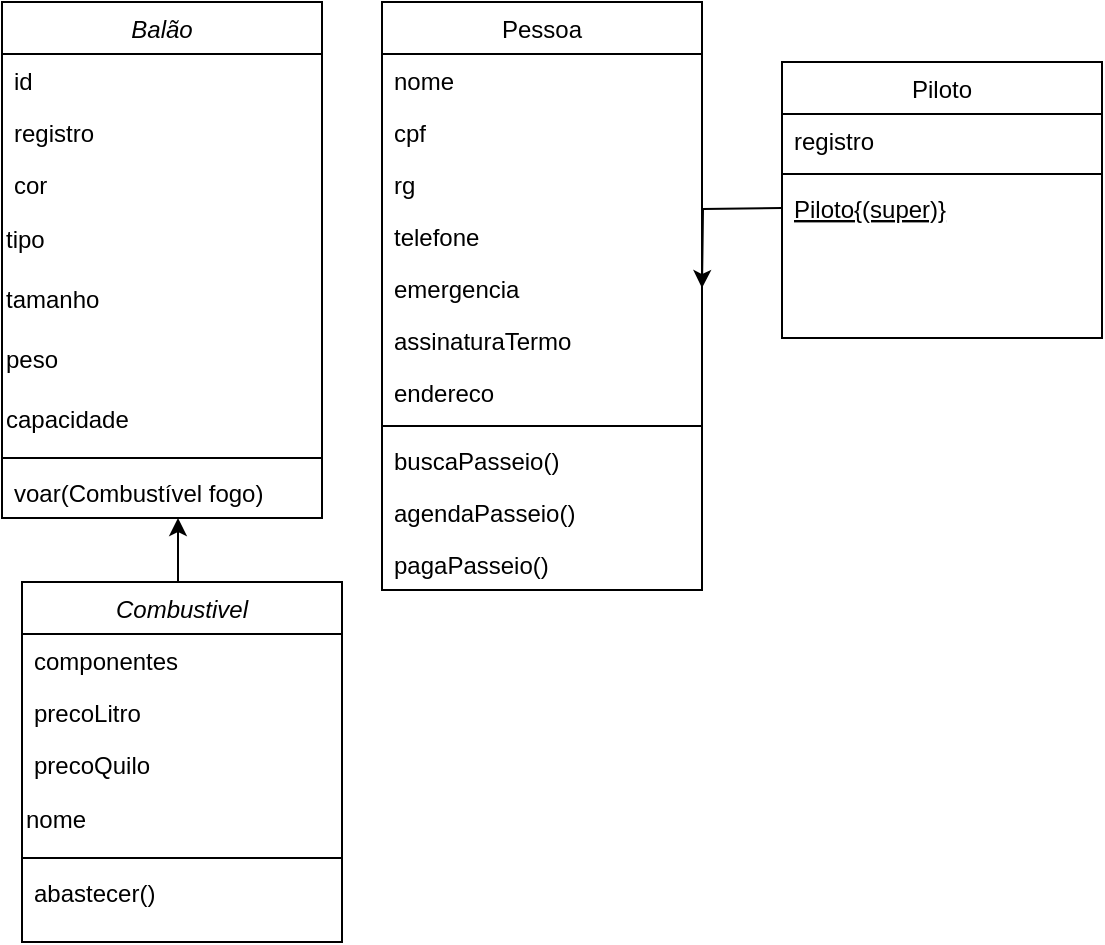 <mxfile version="21.3.7" type="github">
  <diagram id="C5RBs43oDa-KdzZeNtuy" name="Page-1">
    <mxGraphModel dx="1379" dy="796" grid="1" gridSize="10" guides="1" tooltips="1" connect="1" arrows="1" fold="1" page="1" pageScale="1" pageWidth="827" pageHeight="1169" math="0" shadow="0">
      <root>
        <mxCell id="WIyWlLk6GJQsqaUBKTNV-0" />
        <mxCell id="WIyWlLk6GJQsqaUBKTNV-1" parent="WIyWlLk6GJQsqaUBKTNV-0" />
        <mxCell id="omw5QfzUfJTrvaKRrdqx-0" value="Balão" style="swimlane;fontStyle=2;align=center;verticalAlign=top;childLayout=stackLayout;horizontal=1;startSize=26;horizontalStack=0;resizeParent=1;resizeLast=0;collapsible=1;marginBottom=0;rounded=0;shadow=0;strokeWidth=1;" vertex="1" parent="WIyWlLk6GJQsqaUBKTNV-1">
          <mxGeometry x="180" y="110" width="160" height="258" as="geometry">
            <mxRectangle x="230" y="140" width="160" height="26" as="alternateBounds" />
          </mxGeometry>
        </mxCell>
        <mxCell id="omw5QfzUfJTrvaKRrdqx-1" value="id" style="text;align=left;verticalAlign=top;spacingLeft=4;spacingRight=4;overflow=hidden;rotatable=0;points=[[0,0.5],[1,0.5]];portConstraint=eastwest;" vertex="1" parent="omw5QfzUfJTrvaKRrdqx-0">
          <mxGeometry y="26" width="160" height="26" as="geometry" />
        </mxCell>
        <mxCell id="omw5QfzUfJTrvaKRrdqx-2" value="registro" style="text;align=left;verticalAlign=top;spacingLeft=4;spacingRight=4;overflow=hidden;rotatable=0;points=[[0,0.5],[1,0.5]];portConstraint=eastwest;rounded=0;shadow=0;html=0;" vertex="1" parent="omw5QfzUfJTrvaKRrdqx-0">
          <mxGeometry y="52" width="160" height="26" as="geometry" />
        </mxCell>
        <mxCell id="omw5QfzUfJTrvaKRrdqx-3" value="cor" style="text;align=left;verticalAlign=top;spacingLeft=4;spacingRight=4;overflow=hidden;rotatable=0;points=[[0,0.5],[1,0.5]];portConstraint=eastwest;rounded=0;shadow=0;html=0;" vertex="1" parent="omw5QfzUfJTrvaKRrdqx-0">
          <mxGeometry y="78" width="160" height="26" as="geometry" />
        </mxCell>
        <mxCell id="omw5QfzUfJTrvaKRrdqx-4" value="tipo" style="text;strokeColor=none;align=left;fillColor=none;html=1;verticalAlign=middle;whiteSpace=wrap;rounded=0;" vertex="1" parent="omw5QfzUfJTrvaKRrdqx-0">
          <mxGeometry y="104" width="160" height="30" as="geometry" />
        </mxCell>
        <mxCell id="omw5QfzUfJTrvaKRrdqx-5" value="tamanho" style="text;strokeColor=none;align=left;fillColor=none;html=1;verticalAlign=middle;whiteSpace=wrap;rounded=0;" vertex="1" parent="omw5QfzUfJTrvaKRrdqx-0">
          <mxGeometry y="134" width="160" height="30" as="geometry" />
        </mxCell>
        <mxCell id="omw5QfzUfJTrvaKRrdqx-6" value="peso" style="text;strokeColor=none;align=left;fillColor=none;html=1;verticalAlign=middle;whiteSpace=wrap;rounded=0;" vertex="1" parent="omw5QfzUfJTrvaKRrdqx-0">
          <mxGeometry y="164" width="160" height="30" as="geometry" />
        </mxCell>
        <mxCell id="omw5QfzUfJTrvaKRrdqx-7" value="capacidade" style="text;strokeColor=none;align=left;fillColor=none;html=1;verticalAlign=middle;whiteSpace=wrap;rounded=0;" vertex="1" parent="omw5QfzUfJTrvaKRrdqx-0">
          <mxGeometry y="194" width="160" height="30" as="geometry" />
        </mxCell>
        <mxCell id="omw5QfzUfJTrvaKRrdqx-8" value="" style="line;html=1;strokeWidth=1;align=left;verticalAlign=middle;spacingTop=-1;spacingLeft=3;spacingRight=3;rotatable=0;labelPosition=right;points=[];portConstraint=eastwest;" vertex="1" parent="omw5QfzUfJTrvaKRrdqx-0">
          <mxGeometry y="224" width="160" height="8" as="geometry" />
        </mxCell>
        <mxCell id="omw5QfzUfJTrvaKRrdqx-9" value="voar(Combustível fogo)" style="text;align=left;verticalAlign=top;spacingLeft=4;spacingRight=4;overflow=hidden;rotatable=0;points=[[0,0.5],[1,0.5]];portConstraint=eastwest;" vertex="1" parent="omw5QfzUfJTrvaKRrdqx-0">
          <mxGeometry y="232" width="160" height="26" as="geometry" />
        </mxCell>
        <mxCell id="omw5QfzUfJTrvaKRrdqx-10" value="Pessoa" style="swimlane;fontStyle=0;align=center;verticalAlign=top;childLayout=stackLayout;horizontal=1;startSize=26;horizontalStack=0;resizeParent=1;resizeLast=0;collapsible=1;marginBottom=0;rounded=0;shadow=0;strokeWidth=1;" vertex="1" parent="WIyWlLk6GJQsqaUBKTNV-1">
          <mxGeometry x="370" y="110" width="160" height="294" as="geometry">
            <mxRectangle x="550" y="140" width="160" height="26" as="alternateBounds" />
          </mxGeometry>
        </mxCell>
        <mxCell id="omw5QfzUfJTrvaKRrdqx-11" value="nome" style="text;align=left;verticalAlign=top;spacingLeft=4;spacingRight=4;overflow=hidden;rotatable=0;points=[[0,0.5],[1,0.5]];portConstraint=eastwest;" vertex="1" parent="omw5QfzUfJTrvaKRrdqx-10">
          <mxGeometry y="26" width="160" height="26" as="geometry" />
        </mxCell>
        <mxCell id="omw5QfzUfJTrvaKRrdqx-12" value="cpf" style="text;align=left;verticalAlign=top;spacingLeft=4;spacingRight=4;overflow=hidden;rotatable=0;points=[[0,0.5],[1,0.5]];portConstraint=eastwest;rounded=0;shadow=0;html=0;" vertex="1" parent="omw5QfzUfJTrvaKRrdqx-10">
          <mxGeometry y="52" width="160" height="26" as="geometry" />
        </mxCell>
        <mxCell id="omw5QfzUfJTrvaKRrdqx-13" value="rg" style="text;align=left;verticalAlign=top;spacingLeft=4;spacingRight=4;overflow=hidden;rotatable=0;points=[[0,0.5],[1,0.5]];portConstraint=eastwest;rounded=0;shadow=0;html=0;" vertex="1" parent="omw5QfzUfJTrvaKRrdqx-10">
          <mxGeometry y="78" width="160" height="26" as="geometry" />
        </mxCell>
        <mxCell id="omw5QfzUfJTrvaKRrdqx-14" value="telefone" style="text;align=left;verticalAlign=top;spacingLeft=4;spacingRight=4;overflow=hidden;rotatable=0;points=[[0,0.5],[1,0.5]];portConstraint=eastwest;rounded=0;shadow=0;html=0;" vertex="1" parent="omw5QfzUfJTrvaKRrdqx-10">
          <mxGeometry y="104" width="160" height="26" as="geometry" />
        </mxCell>
        <mxCell id="omw5QfzUfJTrvaKRrdqx-15" value="emergencia" style="text;align=left;verticalAlign=top;spacingLeft=4;spacingRight=4;overflow=hidden;rotatable=0;points=[[0,0.5],[1,0.5]];portConstraint=eastwest;rounded=0;shadow=0;html=0;" vertex="1" parent="omw5QfzUfJTrvaKRrdqx-10">
          <mxGeometry y="130" width="160" height="26" as="geometry" />
        </mxCell>
        <mxCell id="omw5QfzUfJTrvaKRrdqx-16" value="assinaturaTermo" style="text;align=left;verticalAlign=top;spacingLeft=4;spacingRight=4;overflow=hidden;rotatable=0;points=[[0,0.5],[1,0.5]];portConstraint=eastwest;rounded=0;shadow=0;html=0;" vertex="1" parent="omw5QfzUfJTrvaKRrdqx-10">
          <mxGeometry y="156" width="160" height="26" as="geometry" />
        </mxCell>
        <mxCell id="omw5QfzUfJTrvaKRrdqx-17" value="endereco" style="text;align=left;verticalAlign=top;spacingLeft=4;spacingRight=4;overflow=hidden;rotatable=0;points=[[0,0.5],[1,0.5]];portConstraint=eastwest;rounded=0;shadow=0;html=0;" vertex="1" parent="omw5QfzUfJTrvaKRrdqx-10">
          <mxGeometry y="182" width="160" height="26" as="geometry" />
        </mxCell>
        <mxCell id="omw5QfzUfJTrvaKRrdqx-18" value="" style="line;html=1;strokeWidth=1;align=left;verticalAlign=middle;spacingTop=-1;spacingLeft=3;spacingRight=3;rotatable=0;labelPosition=right;points=[];portConstraint=eastwest;" vertex="1" parent="omw5QfzUfJTrvaKRrdqx-10">
          <mxGeometry y="208" width="160" height="8" as="geometry" />
        </mxCell>
        <mxCell id="omw5QfzUfJTrvaKRrdqx-19" value="buscaPasseio()" style="text;align=left;verticalAlign=top;spacingLeft=4;spacingRight=4;overflow=hidden;rotatable=0;points=[[0,0.5],[1,0.5]];portConstraint=eastwest;" vertex="1" parent="omw5QfzUfJTrvaKRrdqx-10">
          <mxGeometry y="216" width="160" height="26" as="geometry" />
        </mxCell>
        <mxCell id="omw5QfzUfJTrvaKRrdqx-20" value="agendaPasseio()" style="text;align=left;verticalAlign=top;spacingLeft=4;spacingRight=4;overflow=hidden;rotatable=0;points=[[0,0.5],[1,0.5]];portConstraint=eastwest;rounded=0;shadow=0;html=0;" vertex="1" parent="omw5QfzUfJTrvaKRrdqx-10">
          <mxGeometry y="242" width="160" height="26" as="geometry" />
        </mxCell>
        <mxCell id="omw5QfzUfJTrvaKRrdqx-21" value="pagaPasseio()" style="text;align=left;verticalAlign=top;spacingLeft=4;spacingRight=4;overflow=hidden;rotatable=0;points=[[0,0.5],[1,0.5]];portConstraint=eastwest;" vertex="1" parent="omw5QfzUfJTrvaKRrdqx-10">
          <mxGeometry y="268" width="160" height="26" as="geometry" />
        </mxCell>
        <mxCell id="omw5QfzUfJTrvaKRrdqx-22" value="" style="edgeStyle=orthogonalEdgeStyle;rounded=0;orthogonalLoop=1;jettySize=auto;html=1;" edge="1" parent="WIyWlLk6GJQsqaUBKTNV-1">
          <mxGeometry relative="1" as="geometry">
            <mxPoint x="570" y="213" as="sourcePoint" />
            <mxPoint x="530" y="253" as="targetPoint" />
          </mxGeometry>
        </mxCell>
        <mxCell id="omw5QfzUfJTrvaKRrdqx-23" value="Piloto" style="swimlane;fontStyle=0;align=center;verticalAlign=top;childLayout=stackLayout;horizontal=1;startSize=26;horizontalStack=0;resizeParent=1;resizeLast=0;collapsible=1;marginBottom=0;rounded=0;shadow=0;strokeWidth=1;" vertex="1" parent="WIyWlLk6GJQsqaUBKTNV-1">
          <mxGeometry x="570" y="140" width="160" height="138" as="geometry">
            <mxRectangle x="130" y="380" width="160" height="26" as="alternateBounds" />
          </mxGeometry>
        </mxCell>
        <mxCell id="omw5QfzUfJTrvaKRrdqx-24" value="registro" style="text;align=left;verticalAlign=top;spacingLeft=4;spacingRight=4;overflow=hidden;rotatable=0;points=[[0,0.5],[1,0.5]];portConstraint=eastwest;" vertex="1" parent="omw5QfzUfJTrvaKRrdqx-23">
          <mxGeometry y="26" width="160" height="26" as="geometry" />
        </mxCell>
        <mxCell id="omw5QfzUfJTrvaKRrdqx-25" value="" style="line;html=1;strokeWidth=1;align=left;verticalAlign=middle;spacingTop=-1;spacingLeft=3;spacingRight=3;rotatable=0;labelPosition=right;points=[];portConstraint=eastwest;" vertex="1" parent="omw5QfzUfJTrvaKRrdqx-23">
          <mxGeometry y="52" width="160" height="8" as="geometry" />
        </mxCell>
        <mxCell id="omw5QfzUfJTrvaKRrdqx-26" value="Piloto{(super)}" style="text;align=left;verticalAlign=top;spacingLeft=4;spacingRight=4;overflow=hidden;rotatable=0;points=[[0,0.5],[1,0.5]];portConstraint=eastwest;fontStyle=4" vertex="1" parent="omw5QfzUfJTrvaKRrdqx-23">
          <mxGeometry y="60" width="160" height="26" as="geometry" />
        </mxCell>
        <mxCell id="omw5QfzUfJTrvaKRrdqx-37" style="edgeStyle=orthogonalEdgeStyle;rounded=0;orthogonalLoop=1;jettySize=auto;html=1;exitX=0.5;exitY=0;exitDx=0;exitDy=0;entryX=0.55;entryY=1;entryDx=0;entryDy=0;entryPerimeter=0;" edge="1" parent="WIyWlLk6GJQsqaUBKTNV-1" source="omw5QfzUfJTrvaKRrdqx-27" target="omw5QfzUfJTrvaKRrdqx-9">
          <mxGeometry relative="1" as="geometry" />
        </mxCell>
        <mxCell id="omw5QfzUfJTrvaKRrdqx-27" value="Combustivel" style="swimlane;fontStyle=2;align=center;verticalAlign=top;childLayout=stackLayout;horizontal=1;startSize=26;horizontalStack=0;resizeParent=1;resizeLast=0;collapsible=1;marginBottom=0;rounded=0;shadow=0;strokeWidth=1;" vertex="1" parent="WIyWlLk6GJQsqaUBKTNV-1">
          <mxGeometry x="190" y="400" width="160" height="180" as="geometry">
            <mxRectangle x="230" y="140" width="160" height="26" as="alternateBounds" />
          </mxGeometry>
        </mxCell>
        <mxCell id="omw5QfzUfJTrvaKRrdqx-28" value="componentes" style="text;align=left;verticalAlign=top;spacingLeft=4;spacingRight=4;overflow=hidden;rotatable=0;points=[[0,0.5],[1,0.5]];portConstraint=eastwest;" vertex="1" parent="omw5QfzUfJTrvaKRrdqx-27">
          <mxGeometry y="26" width="160" height="26" as="geometry" />
        </mxCell>
        <mxCell id="omw5QfzUfJTrvaKRrdqx-29" value="precoLitro" style="text;align=left;verticalAlign=top;spacingLeft=4;spacingRight=4;overflow=hidden;rotatable=0;points=[[0,0.5],[1,0.5]];portConstraint=eastwest;rounded=0;shadow=0;html=0;" vertex="1" parent="omw5QfzUfJTrvaKRrdqx-27">
          <mxGeometry y="52" width="160" height="26" as="geometry" />
        </mxCell>
        <mxCell id="omw5QfzUfJTrvaKRrdqx-30" value="precoQuilo" style="text;align=left;verticalAlign=top;spacingLeft=4;spacingRight=4;overflow=hidden;rotatable=0;points=[[0,0.5],[1,0.5]];portConstraint=eastwest;rounded=0;shadow=0;html=0;" vertex="1" parent="omw5QfzUfJTrvaKRrdqx-27">
          <mxGeometry y="78" width="160" height="26" as="geometry" />
        </mxCell>
        <mxCell id="omw5QfzUfJTrvaKRrdqx-31" value="nome" style="text;strokeColor=none;align=left;fillColor=none;html=1;verticalAlign=middle;whiteSpace=wrap;rounded=0;" vertex="1" parent="omw5QfzUfJTrvaKRrdqx-27">
          <mxGeometry y="104" width="160" height="30" as="geometry" />
        </mxCell>
        <mxCell id="omw5QfzUfJTrvaKRrdqx-35" value="" style="line;html=1;strokeWidth=1;align=left;verticalAlign=middle;spacingTop=-1;spacingLeft=3;spacingRight=3;rotatable=0;labelPosition=right;points=[];portConstraint=eastwest;" vertex="1" parent="omw5QfzUfJTrvaKRrdqx-27">
          <mxGeometry y="134" width="160" height="8" as="geometry" />
        </mxCell>
        <mxCell id="omw5QfzUfJTrvaKRrdqx-36" value="abastecer()" style="text;align=left;verticalAlign=top;spacingLeft=4;spacingRight=4;overflow=hidden;rotatable=0;points=[[0,0.5],[1,0.5]];portConstraint=eastwest;" vertex="1" parent="omw5QfzUfJTrvaKRrdqx-27">
          <mxGeometry y="142" width="160" height="26" as="geometry" />
        </mxCell>
      </root>
    </mxGraphModel>
  </diagram>
</mxfile>
